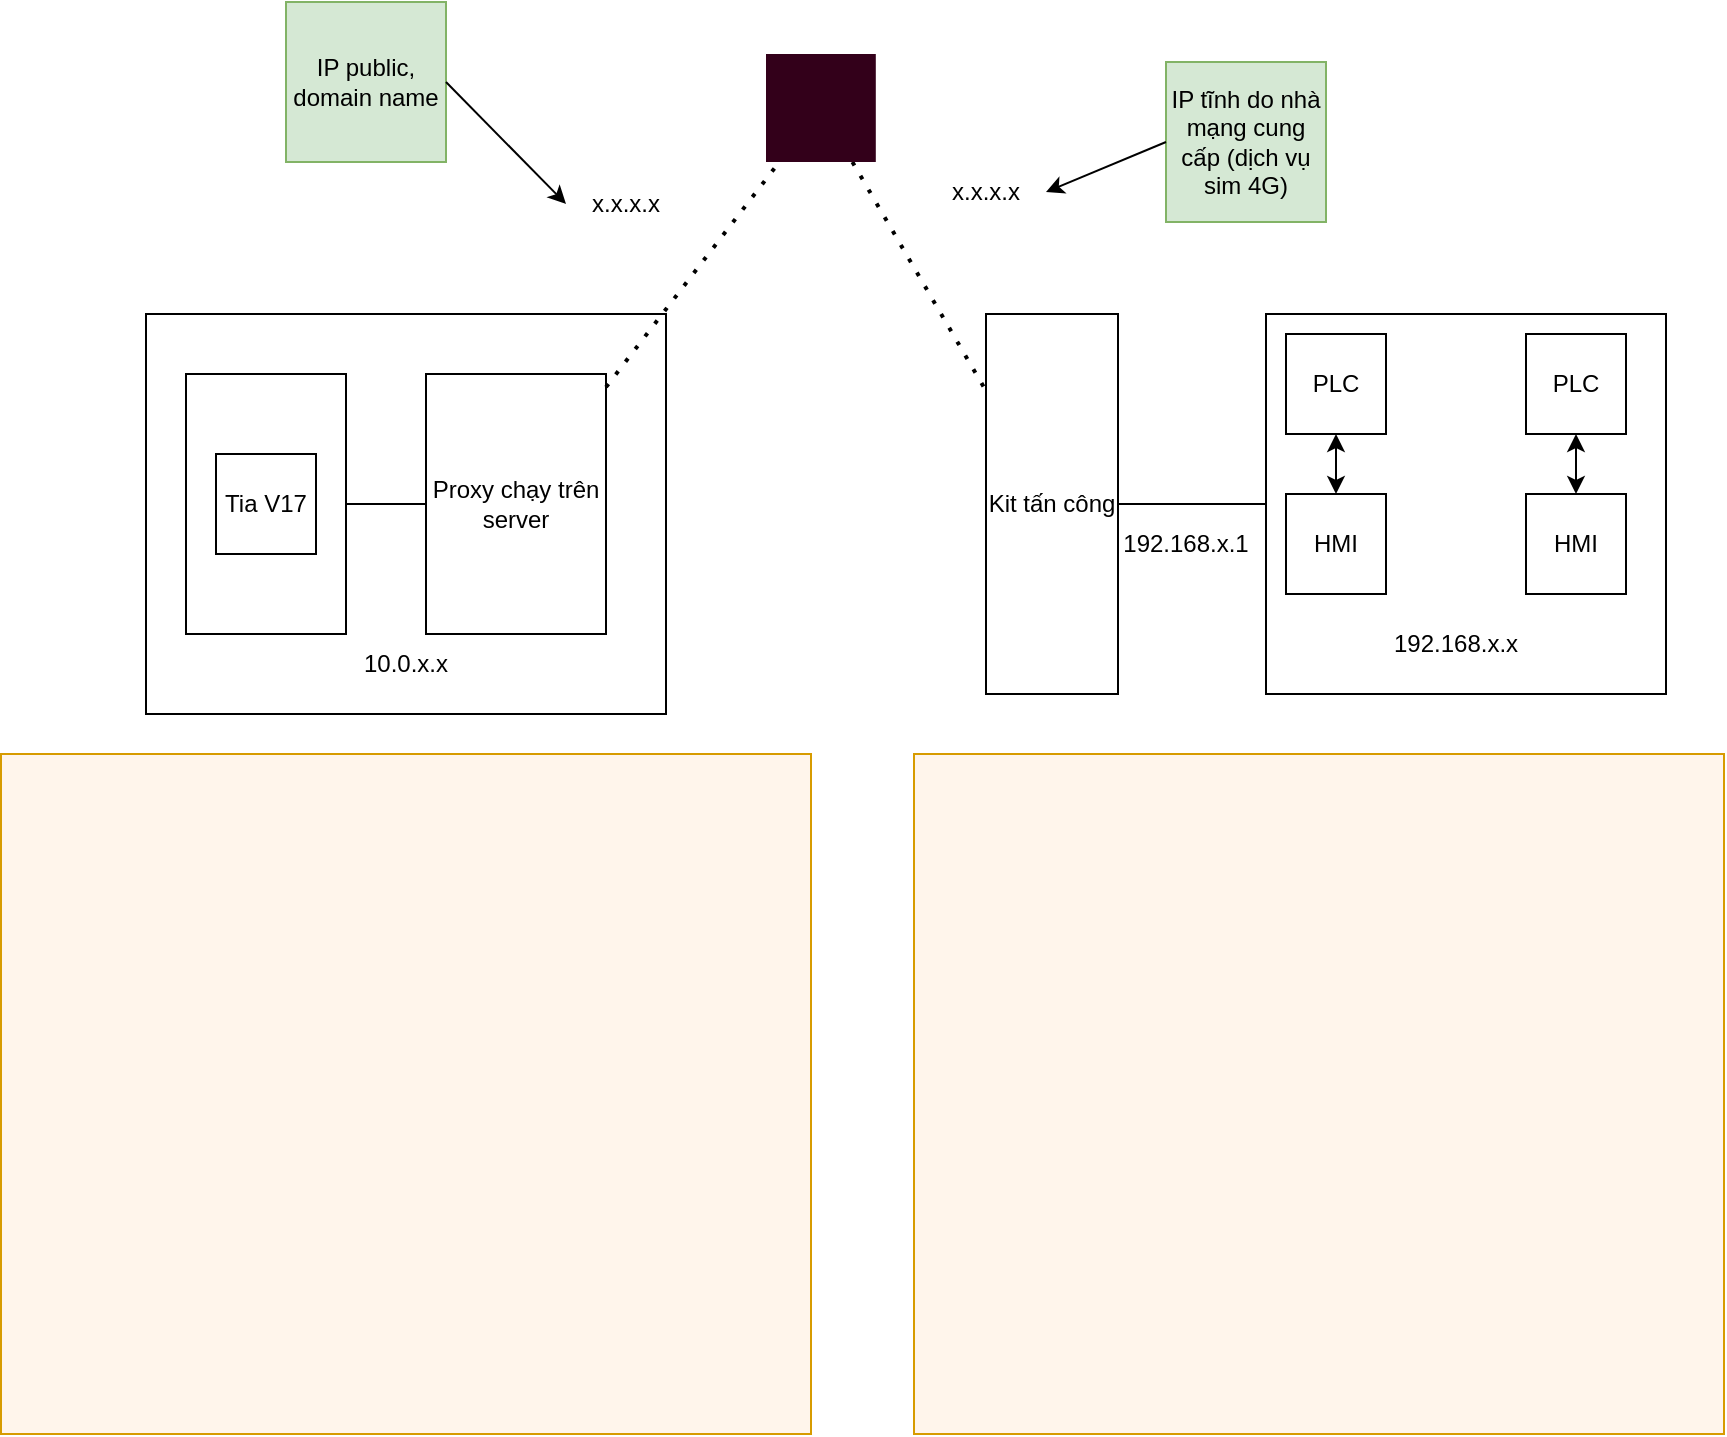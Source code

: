 <mxfile version="24.8.6">
  <diagram name="Trang-1" id="xIixTfaMFfqaKb3GjUdp">
    <mxGraphModel dx="1877" dy="522" grid="1" gridSize="10" guides="1" tooltips="1" connect="1" arrows="1" fold="1" page="1" pageScale="1" pageWidth="827" pageHeight="1169" math="0" shadow="0">
      <root>
        <mxCell id="0" />
        <mxCell id="1" parent="0" />
        <mxCell id="CZ4o81XTuQyuB41r4x81-24" value="" style="rounded=0;whiteSpace=wrap;html=1;" vertex="1" parent="1">
          <mxGeometry x="30" y="220" width="260" height="200" as="geometry" />
        </mxCell>
        <mxCell id="CZ4o81XTuQyuB41r4x81-3" value="" style="rounded=0;whiteSpace=wrap;html=1;" vertex="1" parent="1">
          <mxGeometry x="590" y="220" width="200" height="190" as="geometry" />
        </mxCell>
        <mxCell id="CZ4o81XTuQyuB41r4x81-4" value="Proxy chạy trên server" style="rounded=0;whiteSpace=wrap;html=1;" vertex="1" parent="1">
          <mxGeometry x="170" y="250" width="90" height="130" as="geometry" />
        </mxCell>
        <mxCell id="CZ4o81XTuQyuB41r4x81-5" value="" style="rounded=0;whiteSpace=wrap;html=1;" vertex="1" parent="1">
          <mxGeometry x="50" y="250" width="80" height="130" as="geometry" />
        </mxCell>
        <mxCell id="CZ4o81XTuQyuB41r4x81-6" value="Kit tấn công" style="rounded=0;whiteSpace=wrap;html=1;" vertex="1" parent="1">
          <mxGeometry x="450" y="220" width="66" height="190" as="geometry" />
        </mxCell>
        <mxCell id="CZ4o81XTuQyuB41r4x81-7" value="" style="endArrow=none;html=1;rounded=0;" edge="1" parent="1" source="CZ4o81XTuQyuB41r4x81-6" target="CZ4o81XTuQyuB41r4x81-3">
          <mxGeometry width="50" height="50" relative="1" as="geometry">
            <mxPoint x="510" y="295" as="sourcePoint" />
            <mxPoint x="450" y="250" as="targetPoint" />
          </mxGeometry>
        </mxCell>
        <mxCell id="CZ4o81XTuQyuB41r4x81-9" value="" style="endArrow=none;dashed=1;html=1;dashPattern=1 3;strokeWidth=2;rounded=0;" edge="1" parent="1" source="CZ4o81XTuQyuB41r4x81-26" target="CZ4o81XTuQyuB41r4x81-6">
          <mxGeometry width="50" height="50" relative="1" as="geometry">
            <mxPoint x="400" y="300" as="sourcePoint" />
            <mxPoint x="450" y="250" as="targetPoint" />
          </mxGeometry>
        </mxCell>
        <mxCell id="CZ4o81XTuQyuB41r4x81-10" value="" style="endArrow=none;html=1;rounded=0;" edge="1" parent="1" source="CZ4o81XTuQyuB41r4x81-5" target="CZ4o81XTuQyuB41r4x81-4">
          <mxGeometry width="50" height="50" relative="1" as="geometry">
            <mxPoint x="400" y="300" as="sourcePoint" />
            <mxPoint x="450" y="250" as="targetPoint" />
          </mxGeometry>
        </mxCell>
        <mxCell id="CZ4o81XTuQyuB41r4x81-11" value="PLC" style="whiteSpace=wrap;html=1;aspect=fixed;" vertex="1" parent="1">
          <mxGeometry x="600" y="230" width="50" height="50" as="geometry" />
        </mxCell>
        <mxCell id="CZ4o81XTuQyuB41r4x81-12" value="HMI" style="whiteSpace=wrap;html=1;aspect=fixed;" vertex="1" parent="1">
          <mxGeometry x="600" y="310" width="50" height="50" as="geometry" />
        </mxCell>
        <mxCell id="CZ4o81XTuQyuB41r4x81-13" value="PLC" style="whiteSpace=wrap;html=1;aspect=fixed;" vertex="1" parent="1">
          <mxGeometry x="720" y="230" width="50" height="50" as="geometry" />
        </mxCell>
        <mxCell id="CZ4o81XTuQyuB41r4x81-14" value="HMI" style="whiteSpace=wrap;html=1;aspect=fixed;" vertex="1" parent="1">
          <mxGeometry x="720" y="310" width="50" height="50" as="geometry" />
        </mxCell>
        <mxCell id="CZ4o81XTuQyuB41r4x81-15" value="" style="endArrow=classic;startArrow=classic;html=1;rounded=0;" edge="1" parent="1" source="CZ4o81XTuQyuB41r4x81-12" target="CZ4o81XTuQyuB41r4x81-11">
          <mxGeometry width="50" height="50" relative="1" as="geometry">
            <mxPoint x="400" y="300" as="sourcePoint" />
            <mxPoint x="450" y="250" as="targetPoint" />
          </mxGeometry>
        </mxCell>
        <mxCell id="CZ4o81XTuQyuB41r4x81-16" value="" style="endArrow=classic;startArrow=classic;html=1;rounded=0;entryX=0.5;entryY=1;entryDx=0;entryDy=0;" edge="1" parent="1" source="CZ4o81XTuQyuB41r4x81-14" target="CZ4o81XTuQyuB41r4x81-13">
          <mxGeometry width="50" height="50" relative="1" as="geometry">
            <mxPoint x="400" y="300" as="sourcePoint" />
            <mxPoint x="450" y="250" as="targetPoint" />
          </mxGeometry>
        </mxCell>
        <mxCell id="CZ4o81XTuQyuB41r4x81-17" value="192.168.x.x" style="text;html=1;align=center;verticalAlign=middle;whiteSpace=wrap;rounded=0;" vertex="1" parent="1">
          <mxGeometry x="655" y="370" width="60" height="30" as="geometry" />
        </mxCell>
        <mxCell id="CZ4o81XTuQyuB41r4x81-18" value="x.x.x.x" style="text;html=1;align=center;verticalAlign=middle;whiteSpace=wrap;rounded=0;" vertex="1" parent="1">
          <mxGeometry x="420" y="144" width="60" height="30" as="geometry" />
        </mxCell>
        <mxCell id="CZ4o81XTuQyuB41r4x81-19" value="192.168.x.1" style="text;html=1;align=center;verticalAlign=middle;whiteSpace=wrap;rounded=0;" vertex="1" parent="1">
          <mxGeometry x="520" y="320" width="60" height="30" as="geometry" />
        </mxCell>
        <mxCell id="CZ4o81XTuQyuB41r4x81-21" value="Tia V17" style="whiteSpace=wrap;html=1;aspect=fixed;" vertex="1" parent="1">
          <mxGeometry x="65" y="290" width="50" height="50" as="geometry" />
        </mxCell>
        <mxCell id="CZ4o81XTuQyuB41r4x81-23" value="10.0.x.x" style="text;html=1;align=center;verticalAlign=middle;whiteSpace=wrap;rounded=0;" vertex="1" parent="1">
          <mxGeometry x="130" y="380" width="60" height="30" as="geometry" />
        </mxCell>
        <mxCell id="CZ4o81XTuQyuB41r4x81-27" value="" style="endArrow=none;dashed=1;html=1;dashPattern=1 3;strokeWidth=2;rounded=0;" edge="1" parent="1" source="CZ4o81XTuQyuB41r4x81-4" target="CZ4o81XTuQyuB41r4x81-26">
          <mxGeometry width="50" height="50" relative="1" as="geometry">
            <mxPoint x="260" y="315" as="sourcePoint" />
            <mxPoint x="430" y="315" as="targetPoint" />
          </mxGeometry>
        </mxCell>
        <mxCell id="CZ4o81XTuQyuB41r4x81-26" value="" style="points=[];aspect=fixed;html=1;align=center;shadow=0;dashed=0;fillColor=#33001A;strokeColor=none;shape=mxgraph.alibaba_cloud.uis_ultimate_internet_service;" vertex="1" parent="1">
          <mxGeometry x="340" y="90" width="54.9" height="54" as="geometry" />
        </mxCell>
        <mxCell id="CZ4o81XTuQyuB41r4x81-30" value="IP tĩnh do nhà mạng cung cấp (dịch vụ sim 4G)" style="whiteSpace=wrap;html=1;aspect=fixed;fillColor=#d5e8d4;strokeColor=#82b366;" vertex="1" parent="1">
          <mxGeometry x="540" y="94" width="80" height="80" as="geometry" />
        </mxCell>
        <mxCell id="CZ4o81XTuQyuB41r4x81-31" value="IP public, domain name" style="whiteSpace=wrap;html=1;aspect=fixed;fillColor=#d5e8d4;strokeColor=#82b366;" vertex="1" parent="1">
          <mxGeometry x="100" y="64" width="80" height="80" as="geometry" />
        </mxCell>
        <mxCell id="CZ4o81XTuQyuB41r4x81-32" value="" style="endArrow=classic;html=1;rounded=0;entryX=1;entryY=0.5;entryDx=0;entryDy=0;exitX=0;exitY=0.5;exitDx=0;exitDy=0;" edge="1" parent="1" source="CZ4o81XTuQyuB41r4x81-30" target="CZ4o81XTuQyuB41r4x81-18">
          <mxGeometry width="50" height="50" relative="1" as="geometry">
            <mxPoint x="400" y="500" as="sourcePoint" />
            <mxPoint x="450" y="450" as="targetPoint" />
          </mxGeometry>
        </mxCell>
        <mxCell id="CZ4o81XTuQyuB41r4x81-33" value="x.x.x.x" style="text;html=1;align=center;verticalAlign=middle;whiteSpace=wrap;rounded=0;" vertex="1" parent="1">
          <mxGeometry x="240" y="150" width="60" height="30" as="geometry" />
        </mxCell>
        <mxCell id="CZ4o81XTuQyuB41r4x81-37" value="" style="endArrow=classic;html=1;rounded=0;exitX=1;exitY=0.5;exitDx=0;exitDy=0;entryX=0;entryY=0.5;entryDx=0;entryDy=0;" edge="1" parent="1" source="CZ4o81XTuQyuB41r4x81-31" target="CZ4o81XTuQyuB41r4x81-33">
          <mxGeometry width="50" height="50" relative="1" as="geometry">
            <mxPoint x="400" y="300" as="sourcePoint" />
            <mxPoint x="450" y="250" as="targetPoint" />
          </mxGeometry>
        </mxCell>
        <mxCell id="CZ4o81XTuQyuB41r4x81-39" value="&lt;div style=&quot;&quot;&gt;&lt;br&gt;&lt;/div&gt;" style="rounded=0;whiteSpace=wrap;html=1;fillColor=#fff5eb;strokeColor=#d79b00;align=left;" vertex="1" parent="1">
          <mxGeometry x="414" y="440" width="405" height="340" as="geometry" />
        </mxCell>
        <mxCell id="CZ4o81XTuQyuB41r4x81-40" value="" style="rounded=0;whiteSpace=wrap;html=1;fillColor=#fff5eb;strokeColor=#d79b00;" vertex="1" parent="1">
          <mxGeometry x="-42.5" y="440" width="405" height="340" as="geometry" />
        </mxCell>
      </root>
    </mxGraphModel>
  </diagram>
</mxfile>
